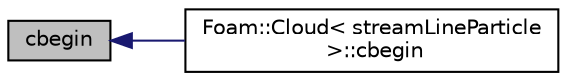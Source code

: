 digraph "cbegin"
{
  bgcolor="transparent";
  edge [fontname="Helvetica",fontsize="10",labelfontname="Helvetica",labelfontsize="10"];
  node [fontname="Helvetica",fontsize="10",shape=record];
  rankdir="LR";
  Node5011 [label="cbegin",height=0.2,width=0.4,color="black", fillcolor="grey75", style="filled", fontcolor="black"];
  Node5011 -> Node5012 [dir="back",color="midnightblue",fontsize="10",style="solid",fontname="Helvetica"];
  Node5012 [label="Foam::Cloud\< streamLineParticle\l \>::cbegin",height=0.2,width=0.4,color="black",URL="$a24697.html#afbc9debe971c2af353cf1fb3b37271aa"];
}
